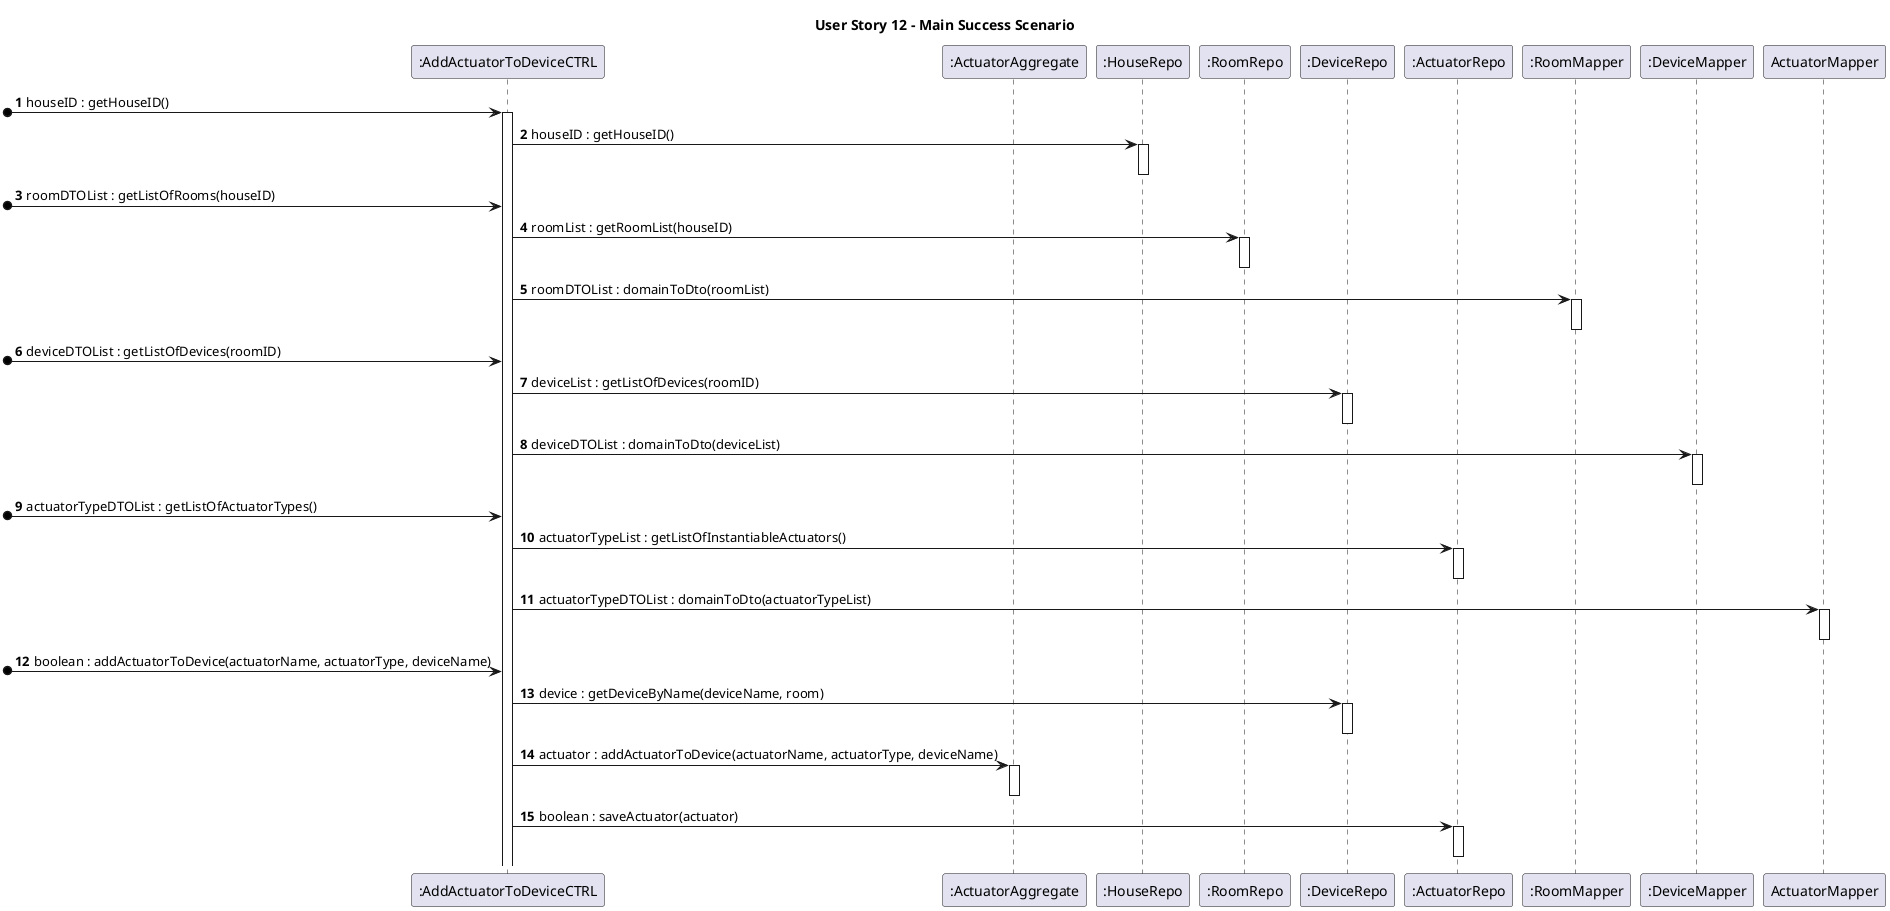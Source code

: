 @startuml

title User Story 12 - Main Success Scenario
autonumber


participant ":AddActuatorToDeviceCTRL" as C
participant ":ActuatorAggregate" as AG
participant ":HouseRepo" as HR
participant ":RoomRepo" as RR
participant ":DeviceRepo" as DR
participant ":ActuatorRepo" as AR
participant ":RoomMapper" as RM
participant ":DeviceMapper" as DM
participant "ActuatorMapper" as AM


[o-> C : houseID : getHouseID()
activate C
C -> HR : houseID : getHouseID()
activate HR
deactivate HR

[o-> C : roomDTOList : getListOfRooms(houseID)
C -> RR : roomList : getRoomList(houseID)
activate RR
deactivate RR
C -> RM : roomDTOList : domainToDto(roomList)
activate RM
deactivate RM


[o-> C : deviceDTOList : getListOfDevices(roomID)
C -> DR : deviceList : getListOfDevices(roomID)
activate DR
deactivate DR
C -> DM : deviceDTOList : domainToDto(deviceList)
activate DM
deactivate DM

[o-> C : actuatorTypeDTOList : getListOfActuatorTypes()
C -> AR : actuatorTypeList : getListOfInstantiableActuators()
activate AR
deactivate AR
C -> AM : actuatorTypeDTOList : domainToDto(actuatorTypeList)
activate AM
deactivate AM

[o->C : boolean : addActuatorToDevice(actuatorName, actuatorType, deviceName)
C -> DR : device : getDeviceByName(deviceName, room)
activate DR
deactivate DR
C -> AG : actuator : addActuatorToDevice(actuatorName, actuatorType, deviceName)
activate AG
deactivate AG
C -> AR : boolean : saveActuator(actuator)
activate AR
deactivate AR
@enduml